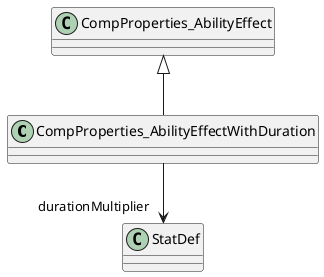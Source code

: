 @startuml
class CompProperties_AbilityEffectWithDuration {
}
CompProperties_AbilityEffect <|-- CompProperties_AbilityEffectWithDuration
CompProperties_AbilityEffectWithDuration --> "durationMultiplier" StatDef
@enduml
